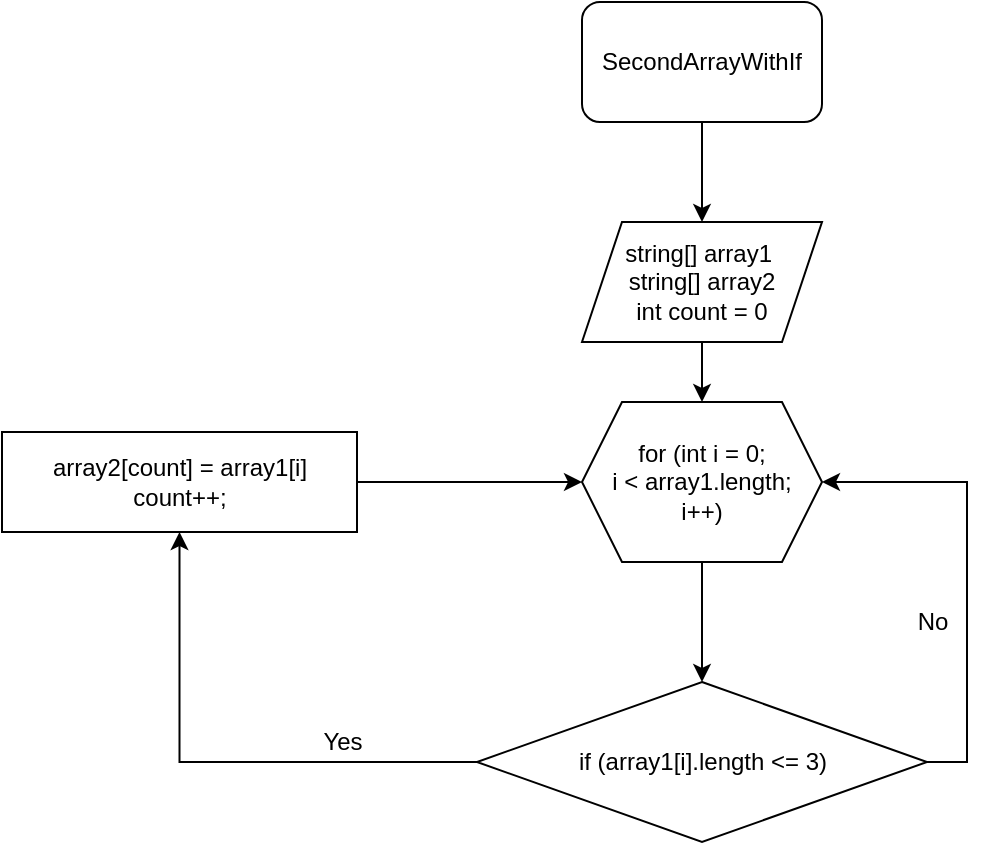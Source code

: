 <mxfile version="23.0.2" type="device">
  <diagram id="6YwQQIW8eCQRHDkm4CSs" name="Page-1">
    <mxGraphModel dx="1290" dy="629" grid="1" gridSize="10" guides="1" tooltips="1" connect="1" arrows="1" fold="1" page="1" pageScale="1" pageWidth="827" pageHeight="1169" math="0" shadow="0">
      <root>
        <mxCell id="0" />
        <mxCell id="1" parent="0" />
        <mxCell id="DnkCzbvQFBXvj7n7dTfT-9" value="" style="edgeStyle=orthogonalEdgeStyle;rounded=0;orthogonalLoop=1;jettySize=auto;html=1;" parent="1" source="DnkCzbvQFBXvj7n7dTfT-1" target="DnkCzbvQFBXvj7n7dTfT-2" edge="1">
          <mxGeometry relative="1" as="geometry" />
        </mxCell>
        <mxCell id="DnkCzbvQFBXvj7n7dTfT-1" value="SecondArrayWithIf" style="rounded=1;whiteSpace=wrap;html=1;" parent="1" vertex="1">
          <mxGeometry x="330" y="10" width="120" height="60" as="geometry" />
        </mxCell>
        <mxCell id="DnkCzbvQFBXvj7n7dTfT-8" value="" style="edgeStyle=orthogonalEdgeStyle;rounded=0;orthogonalLoop=1;jettySize=auto;html=1;" parent="1" source="DnkCzbvQFBXvj7n7dTfT-2" target="DnkCzbvQFBXvj7n7dTfT-3" edge="1">
          <mxGeometry relative="1" as="geometry" />
        </mxCell>
        <mxCell id="DnkCzbvQFBXvj7n7dTfT-2" value="string[] array1&amp;nbsp;&lt;br&gt;string[] array2&lt;br&gt;int count = 0" style="shape=parallelogram;perimeter=parallelogramPerimeter;whiteSpace=wrap;html=1;fixedSize=1;" parent="1" vertex="1">
          <mxGeometry x="330" y="120" width="120" height="60" as="geometry" />
        </mxCell>
        <mxCell id="DnkCzbvQFBXvj7n7dTfT-7" value="" style="edgeStyle=orthogonalEdgeStyle;rounded=0;orthogonalLoop=1;jettySize=auto;html=1;" parent="1" source="DnkCzbvQFBXvj7n7dTfT-3" target="DnkCzbvQFBXvj7n7dTfT-4" edge="1">
          <mxGeometry relative="1" as="geometry" />
        </mxCell>
        <mxCell id="DnkCzbvQFBXvj7n7dTfT-3" value="for (int i = 0;&lt;br&gt;i &amp;lt; array1.length;&lt;br&gt;i++)" style="shape=hexagon;perimeter=hexagonPerimeter2;whiteSpace=wrap;html=1;fixedSize=1;" parent="1" vertex="1">
          <mxGeometry x="330" y="210" width="120" height="80" as="geometry" />
        </mxCell>
        <mxCell id="B7fp_Nzf1htRCQnwWERk-2" value="" style="edgeStyle=orthogonalEdgeStyle;rounded=0;orthogonalLoop=1;jettySize=auto;html=1;" parent="1" source="DnkCzbvQFBXvj7n7dTfT-4" target="DnkCzbvQFBXvj7n7dTfT-5" edge="1">
          <mxGeometry relative="1" as="geometry" />
        </mxCell>
        <mxCell id="_RsqBgYmjplsV6d_htrg-1" style="edgeStyle=orthogonalEdgeStyle;rounded=0;orthogonalLoop=1;jettySize=auto;html=1;exitX=1;exitY=0.5;exitDx=0;exitDy=0;entryX=1;entryY=0.5;entryDx=0;entryDy=0;" edge="1" parent="1" source="DnkCzbvQFBXvj7n7dTfT-4" target="DnkCzbvQFBXvj7n7dTfT-3">
          <mxGeometry relative="1" as="geometry" />
        </mxCell>
        <mxCell id="DnkCzbvQFBXvj7n7dTfT-4" value="if (array1[i].length &amp;lt;= 3)" style="rhombus;whiteSpace=wrap;html=1;" parent="1" vertex="1">
          <mxGeometry x="277.5" y="350" width="225" height="80" as="geometry" />
        </mxCell>
        <mxCell id="DnkCzbvQFBXvj7n7dTfT-17" value="" style="edgeStyle=orthogonalEdgeStyle;rounded=0;orthogonalLoop=1;jettySize=auto;html=1;" parent="1" source="DnkCzbvQFBXvj7n7dTfT-5" target="DnkCzbvQFBXvj7n7dTfT-3" edge="1">
          <mxGeometry relative="1" as="geometry" />
        </mxCell>
        <mxCell id="DnkCzbvQFBXvj7n7dTfT-5" value="array2[count] = array1[i]&lt;br&gt;count++;" style="whiteSpace=wrap;html=1;" parent="1" vertex="1">
          <mxGeometry x="40" y="225" width="177.5" height="50" as="geometry" />
        </mxCell>
        <mxCell id="B7fp_Nzf1htRCQnwWERk-6" value="Yes" style="text;html=1;align=center;verticalAlign=middle;resizable=0;points=[];autosize=1;strokeColor=none;fillColor=none;" parent="1" vertex="1">
          <mxGeometry x="190" y="370" width="40" height="20" as="geometry" />
        </mxCell>
        <mxCell id="B7fp_Nzf1htRCQnwWERk-10" value="No" style="text;html=1;align=center;verticalAlign=middle;resizable=0;points=[];autosize=1;strokeColor=none;fillColor=none;" parent="1" vertex="1">
          <mxGeometry x="490" y="310" width="30" height="20" as="geometry" />
        </mxCell>
      </root>
    </mxGraphModel>
  </diagram>
</mxfile>
